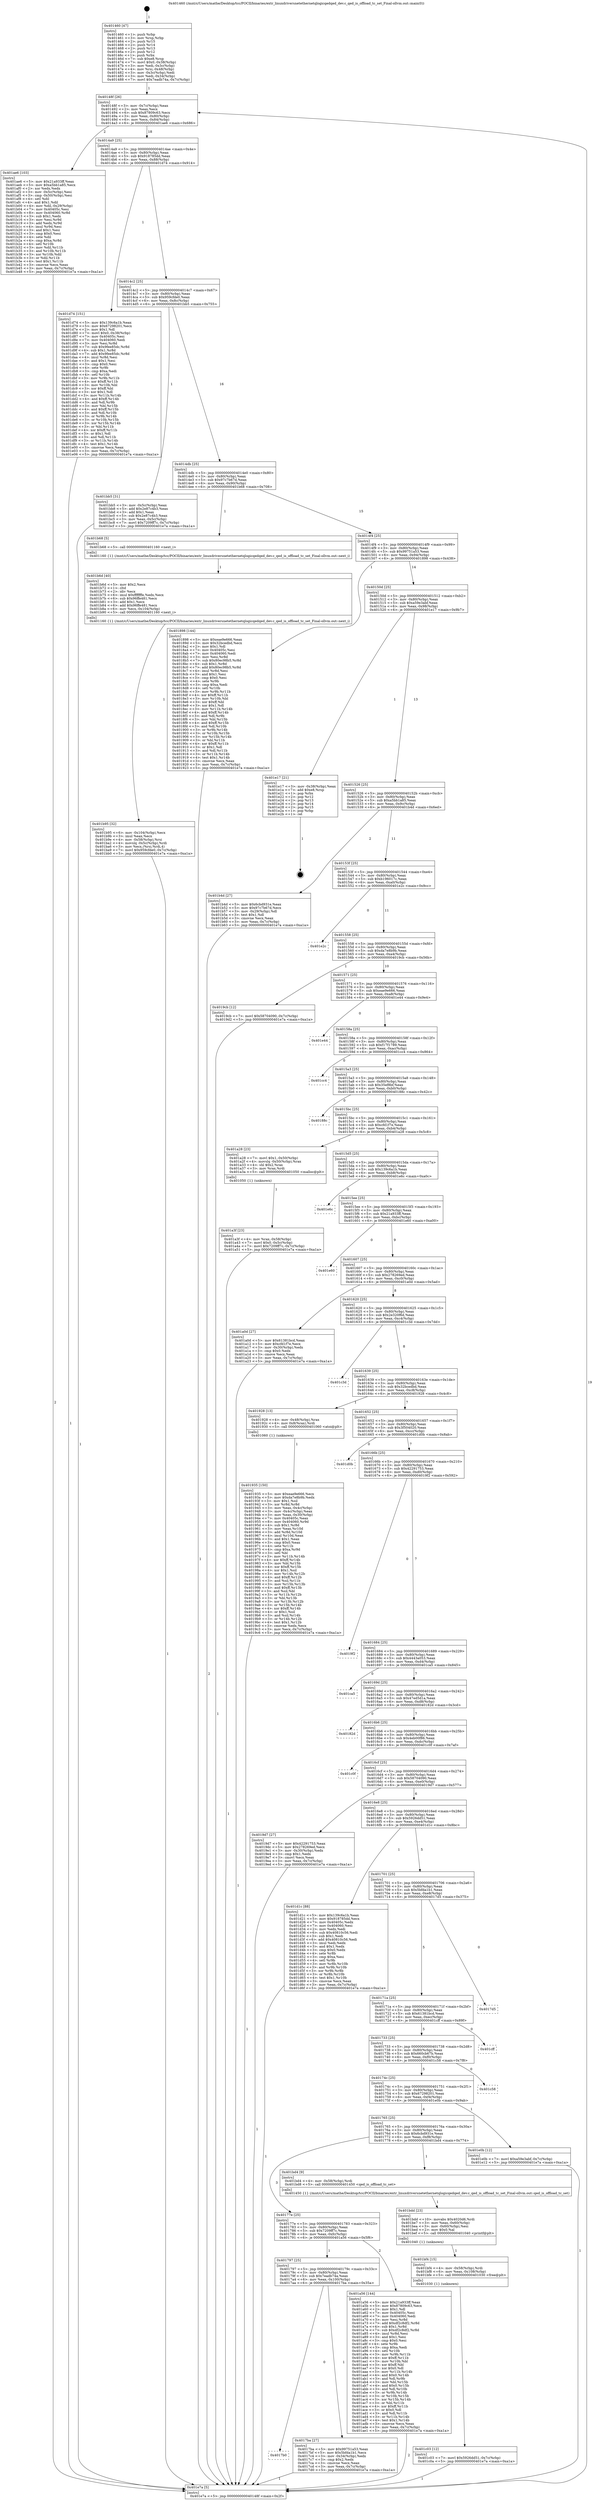 digraph "0x401460" {
  label = "0x401460 (/mnt/c/Users/mathe/Desktop/tcc/POCII/binaries/extr_linuxdriversnetethernetqlogicqedqed_dev.c_qed_is_offload_tc_set_Final-ollvm.out::main(0))"
  labelloc = "t"
  node[shape=record]

  Entry [label="",width=0.3,height=0.3,shape=circle,fillcolor=black,style=filled]
  "0x40148f" [label="{
     0x40148f [26]\l
     | [instrs]\l
     &nbsp;&nbsp;0x40148f \<+3\>: mov -0x7c(%rbp),%eax\l
     &nbsp;&nbsp;0x401492 \<+2\>: mov %eax,%ecx\l
     &nbsp;&nbsp;0x401494 \<+6\>: sub $0x87809c63,%ecx\l
     &nbsp;&nbsp;0x40149a \<+3\>: mov %eax,-0x80(%rbp)\l
     &nbsp;&nbsp;0x40149d \<+6\>: mov %ecx,-0x84(%rbp)\l
     &nbsp;&nbsp;0x4014a3 \<+6\>: je 0000000000401ae6 \<main+0x686\>\l
  }"]
  "0x401ae6" [label="{
     0x401ae6 [103]\l
     | [instrs]\l
     &nbsp;&nbsp;0x401ae6 \<+5\>: mov $0x21a933ff,%eax\l
     &nbsp;&nbsp;0x401aeb \<+5\>: mov $0xa5bb1a85,%ecx\l
     &nbsp;&nbsp;0x401af0 \<+2\>: xor %edx,%edx\l
     &nbsp;&nbsp;0x401af2 \<+3\>: mov -0x5c(%rbp),%esi\l
     &nbsp;&nbsp;0x401af5 \<+3\>: cmp -0x50(%rbp),%esi\l
     &nbsp;&nbsp;0x401af8 \<+4\>: setl %dil\l
     &nbsp;&nbsp;0x401afc \<+4\>: and $0x1,%dil\l
     &nbsp;&nbsp;0x401b00 \<+4\>: mov %dil,-0x29(%rbp)\l
     &nbsp;&nbsp;0x401b04 \<+7\>: mov 0x40405c,%esi\l
     &nbsp;&nbsp;0x401b0b \<+8\>: mov 0x404060,%r8d\l
     &nbsp;&nbsp;0x401b13 \<+3\>: sub $0x1,%edx\l
     &nbsp;&nbsp;0x401b16 \<+3\>: mov %esi,%r9d\l
     &nbsp;&nbsp;0x401b19 \<+3\>: add %edx,%r9d\l
     &nbsp;&nbsp;0x401b1c \<+4\>: imul %r9d,%esi\l
     &nbsp;&nbsp;0x401b20 \<+3\>: and $0x1,%esi\l
     &nbsp;&nbsp;0x401b23 \<+3\>: cmp $0x0,%esi\l
     &nbsp;&nbsp;0x401b26 \<+4\>: sete %dil\l
     &nbsp;&nbsp;0x401b2a \<+4\>: cmp $0xa,%r8d\l
     &nbsp;&nbsp;0x401b2e \<+4\>: setl %r10b\l
     &nbsp;&nbsp;0x401b32 \<+3\>: mov %dil,%r11b\l
     &nbsp;&nbsp;0x401b35 \<+3\>: and %r10b,%r11b\l
     &nbsp;&nbsp;0x401b38 \<+3\>: xor %r10b,%dil\l
     &nbsp;&nbsp;0x401b3b \<+3\>: or %dil,%r11b\l
     &nbsp;&nbsp;0x401b3e \<+4\>: test $0x1,%r11b\l
     &nbsp;&nbsp;0x401b42 \<+3\>: cmovne %ecx,%eax\l
     &nbsp;&nbsp;0x401b45 \<+3\>: mov %eax,-0x7c(%rbp)\l
     &nbsp;&nbsp;0x401b48 \<+5\>: jmp 0000000000401e7a \<main+0xa1a\>\l
  }"]
  "0x4014a9" [label="{
     0x4014a9 [25]\l
     | [instrs]\l
     &nbsp;&nbsp;0x4014a9 \<+5\>: jmp 00000000004014ae \<main+0x4e\>\l
     &nbsp;&nbsp;0x4014ae \<+3\>: mov -0x80(%rbp),%eax\l
     &nbsp;&nbsp;0x4014b1 \<+5\>: sub $0x918785dd,%eax\l
     &nbsp;&nbsp;0x4014b6 \<+6\>: mov %eax,-0x88(%rbp)\l
     &nbsp;&nbsp;0x4014bc \<+6\>: je 0000000000401d74 \<main+0x914\>\l
  }"]
  Exit [label="",width=0.3,height=0.3,shape=circle,fillcolor=black,style=filled,peripheries=2]
  "0x401d74" [label="{
     0x401d74 [151]\l
     | [instrs]\l
     &nbsp;&nbsp;0x401d74 \<+5\>: mov $0x139c6a1b,%eax\l
     &nbsp;&nbsp;0x401d79 \<+5\>: mov $0x67298201,%ecx\l
     &nbsp;&nbsp;0x401d7e \<+2\>: mov $0x1,%dl\l
     &nbsp;&nbsp;0x401d80 \<+7\>: movl $0x0,-0x38(%rbp)\l
     &nbsp;&nbsp;0x401d87 \<+7\>: mov 0x40405c,%esi\l
     &nbsp;&nbsp;0x401d8e \<+7\>: mov 0x404060,%edi\l
     &nbsp;&nbsp;0x401d95 \<+3\>: mov %esi,%r8d\l
     &nbsp;&nbsp;0x401d98 \<+7\>: sub $0x9fee85dc,%r8d\l
     &nbsp;&nbsp;0x401d9f \<+4\>: sub $0x1,%r8d\l
     &nbsp;&nbsp;0x401da3 \<+7\>: add $0x9fee85dc,%r8d\l
     &nbsp;&nbsp;0x401daa \<+4\>: imul %r8d,%esi\l
     &nbsp;&nbsp;0x401dae \<+3\>: and $0x1,%esi\l
     &nbsp;&nbsp;0x401db1 \<+3\>: cmp $0x0,%esi\l
     &nbsp;&nbsp;0x401db4 \<+4\>: sete %r9b\l
     &nbsp;&nbsp;0x401db8 \<+3\>: cmp $0xa,%edi\l
     &nbsp;&nbsp;0x401dbb \<+4\>: setl %r10b\l
     &nbsp;&nbsp;0x401dbf \<+3\>: mov %r9b,%r11b\l
     &nbsp;&nbsp;0x401dc2 \<+4\>: xor $0xff,%r11b\l
     &nbsp;&nbsp;0x401dc6 \<+3\>: mov %r10b,%bl\l
     &nbsp;&nbsp;0x401dc9 \<+3\>: xor $0xff,%bl\l
     &nbsp;&nbsp;0x401dcc \<+3\>: xor $0x1,%dl\l
     &nbsp;&nbsp;0x401dcf \<+3\>: mov %r11b,%r14b\l
     &nbsp;&nbsp;0x401dd2 \<+4\>: and $0xff,%r14b\l
     &nbsp;&nbsp;0x401dd6 \<+3\>: and %dl,%r9b\l
     &nbsp;&nbsp;0x401dd9 \<+3\>: mov %bl,%r15b\l
     &nbsp;&nbsp;0x401ddc \<+4\>: and $0xff,%r15b\l
     &nbsp;&nbsp;0x401de0 \<+3\>: and %dl,%r10b\l
     &nbsp;&nbsp;0x401de3 \<+3\>: or %r9b,%r14b\l
     &nbsp;&nbsp;0x401de6 \<+3\>: or %r10b,%r15b\l
     &nbsp;&nbsp;0x401de9 \<+3\>: xor %r15b,%r14b\l
     &nbsp;&nbsp;0x401dec \<+3\>: or %bl,%r11b\l
     &nbsp;&nbsp;0x401def \<+4\>: xor $0xff,%r11b\l
     &nbsp;&nbsp;0x401df3 \<+3\>: or $0x1,%dl\l
     &nbsp;&nbsp;0x401df6 \<+3\>: and %dl,%r11b\l
     &nbsp;&nbsp;0x401df9 \<+3\>: or %r11b,%r14b\l
     &nbsp;&nbsp;0x401dfc \<+4\>: test $0x1,%r14b\l
     &nbsp;&nbsp;0x401e00 \<+3\>: cmovne %ecx,%eax\l
     &nbsp;&nbsp;0x401e03 \<+3\>: mov %eax,-0x7c(%rbp)\l
     &nbsp;&nbsp;0x401e06 \<+5\>: jmp 0000000000401e7a \<main+0xa1a\>\l
  }"]
  "0x4014c2" [label="{
     0x4014c2 [25]\l
     | [instrs]\l
     &nbsp;&nbsp;0x4014c2 \<+5\>: jmp 00000000004014c7 \<main+0x67\>\l
     &nbsp;&nbsp;0x4014c7 \<+3\>: mov -0x80(%rbp),%eax\l
     &nbsp;&nbsp;0x4014ca \<+5\>: sub $0x959cfde0,%eax\l
     &nbsp;&nbsp;0x4014cf \<+6\>: mov %eax,-0x8c(%rbp)\l
     &nbsp;&nbsp;0x4014d5 \<+6\>: je 0000000000401bb5 \<main+0x755\>\l
  }"]
  "0x401c03" [label="{
     0x401c03 [12]\l
     | [instrs]\l
     &nbsp;&nbsp;0x401c03 \<+7\>: movl $0x5926dd51,-0x7c(%rbp)\l
     &nbsp;&nbsp;0x401c0a \<+5\>: jmp 0000000000401e7a \<main+0xa1a\>\l
  }"]
  "0x401bb5" [label="{
     0x401bb5 [31]\l
     | [instrs]\l
     &nbsp;&nbsp;0x401bb5 \<+3\>: mov -0x5c(%rbp),%eax\l
     &nbsp;&nbsp;0x401bb8 \<+5\>: add $0x2e87c4b3,%eax\l
     &nbsp;&nbsp;0x401bbd \<+3\>: add $0x1,%eax\l
     &nbsp;&nbsp;0x401bc0 \<+5\>: sub $0x2e87c4b3,%eax\l
     &nbsp;&nbsp;0x401bc5 \<+3\>: mov %eax,-0x5c(%rbp)\l
     &nbsp;&nbsp;0x401bc8 \<+7\>: movl $0x7209ff7c,-0x7c(%rbp)\l
     &nbsp;&nbsp;0x401bcf \<+5\>: jmp 0000000000401e7a \<main+0xa1a\>\l
  }"]
  "0x4014db" [label="{
     0x4014db [25]\l
     | [instrs]\l
     &nbsp;&nbsp;0x4014db \<+5\>: jmp 00000000004014e0 \<main+0x80\>\l
     &nbsp;&nbsp;0x4014e0 \<+3\>: mov -0x80(%rbp),%eax\l
     &nbsp;&nbsp;0x4014e3 \<+5\>: sub $0x97c7b67d,%eax\l
     &nbsp;&nbsp;0x4014e8 \<+6\>: mov %eax,-0x90(%rbp)\l
     &nbsp;&nbsp;0x4014ee \<+6\>: je 0000000000401b68 \<main+0x708\>\l
  }"]
  "0x401bf4" [label="{
     0x401bf4 [15]\l
     | [instrs]\l
     &nbsp;&nbsp;0x401bf4 \<+4\>: mov -0x58(%rbp),%rdi\l
     &nbsp;&nbsp;0x401bf8 \<+6\>: mov %eax,-0x108(%rbp)\l
     &nbsp;&nbsp;0x401bfe \<+5\>: call 0000000000401030 \<free@plt\>\l
     | [calls]\l
     &nbsp;&nbsp;0x401030 \{1\} (unknown)\l
  }"]
  "0x401b68" [label="{
     0x401b68 [5]\l
     | [instrs]\l
     &nbsp;&nbsp;0x401b68 \<+5\>: call 0000000000401160 \<next_i\>\l
     | [calls]\l
     &nbsp;&nbsp;0x401160 \{1\} (/mnt/c/Users/mathe/Desktop/tcc/POCII/binaries/extr_linuxdriversnetethernetqlogicqedqed_dev.c_qed_is_offload_tc_set_Final-ollvm.out::next_i)\l
  }"]
  "0x4014f4" [label="{
     0x4014f4 [25]\l
     | [instrs]\l
     &nbsp;&nbsp;0x4014f4 \<+5\>: jmp 00000000004014f9 \<main+0x99\>\l
     &nbsp;&nbsp;0x4014f9 \<+3\>: mov -0x80(%rbp),%eax\l
     &nbsp;&nbsp;0x4014fc \<+5\>: sub $0x99751a53,%eax\l
     &nbsp;&nbsp;0x401501 \<+6\>: mov %eax,-0x94(%rbp)\l
     &nbsp;&nbsp;0x401507 \<+6\>: je 0000000000401898 \<main+0x438\>\l
  }"]
  "0x401bdd" [label="{
     0x401bdd [23]\l
     | [instrs]\l
     &nbsp;&nbsp;0x401bdd \<+10\>: movabs $0x4020d6,%rdi\l
     &nbsp;&nbsp;0x401be7 \<+3\>: mov %eax,-0x60(%rbp)\l
     &nbsp;&nbsp;0x401bea \<+3\>: mov -0x60(%rbp),%esi\l
     &nbsp;&nbsp;0x401bed \<+2\>: mov $0x0,%al\l
     &nbsp;&nbsp;0x401bef \<+5\>: call 0000000000401040 \<printf@plt\>\l
     | [calls]\l
     &nbsp;&nbsp;0x401040 \{1\} (unknown)\l
  }"]
  "0x401898" [label="{
     0x401898 [144]\l
     | [instrs]\l
     &nbsp;&nbsp;0x401898 \<+5\>: mov $0xeae9e666,%eax\l
     &nbsp;&nbsp;0x40189d \<+5\>: mov $0x32bcedbd,%ecx\l
     &nbsp;&nbsp;0x4018a2 \<+2\>: mov $0x1,%dl\l
     &nbsp;&nbsp;0x4018a4 \<+7\>: mov 0x40405c,%esi\l
     &nbsp;&nbsp;0x4018ab \<+7\>: mov 0x404060,%edi\l
     &nbsp;&nbsp;0x4018b2 \<+3\>: mov %esi,%r8d\l
     &nbsp;&nbsp;0x4018b5 \<+7\>: sub $0x80ec98b5,%r8d\l
     &nbsp;&nbsp;0x4018bc \<+4\>: sub $0x1,%r8d\l
     &nbsp;&nbsp;0x4018c0 \<+7\>: add $0x80ec98b5,%r8d\l
     &nbsp;&nbsp;0x4018c7 \<+4\>: imul %r8d,%esi\l
     &nbsp;&nbsp;0x4018cb \<+3\>: and $0x1,%esi\l
     &nbsp;&nbsp;0x4018ce \<+3\>: cmp $0x0,%esi\l
     &nbsp;&nbsp;0x4018d1 \<+4\>: sete %r9b\l
     &nbsp;&nbsp;0x4018d5 \<+3\>: cmp $0xa,%edi\l
     &nbsp;&nbsp;0x4018d8 \<+4\>: setl %r10b\l
     &nbsp;&nbsp;0x4018dc \<+3\>: mov %r9b,%r11b\l
     &nbsp;&nbsp;0x4018df \<+4\>: xor $0xff,%r11b\l
     &nbsp;&nbsp;0x4018e3 \<+3\>: mov %r10b,%bl\l
     &nbsp;&nbsp;0x4018e6 \<+3\>: xor $0xff,%bl\l
     &nbsp;&nbsp;0x4018e9 \<+3\>: xor $0x1,%dl\l
     &nbsp;&nbsp;0x4018ec \<+3\>: mov %r11b,%r14b\l
     &nbsp;&nbsp;0x4018ef \<+4\>: and $0xff,%r14b\l
     &nbsp;&nbsp;0x4018f3 \<+3\>: and %dl,%r9b\l
     &nbsp;&nbsp;0x4018f6 \<+3\>: mov %bl,%r15b\l
     &nbsp;&nbsp;0x4018f9 \<+4\>: and $0xff,%r15b\l
     &nbsp;&nbsp;0x4018fd \<+3\>: and %dl,%r10b\l
     &nbsp;&nbsp;0x401900 \<+3\>: or %r9b,%r14b\l
     &nbsp;&nbsp;0x401903 \<+3\>: or %r10b,%r15b\l
     &nbsp;&nbsp;0x401906 \<+3\>: xor %r15b,%r14b\l
     &nbsp;&nbsp;0x401909 \<+3\>: or %bl,%r11b\l
     &nbsp;&nbsp;0x40190c \<+4\>: xor $0xff,%r11b\l
     &nbsp;&nbsp;0x401910 \<+3\>: or $0x1,%dl\l
     &nbsp;&nbsp;0x401913 \<+3\>: and %dl,%r11b\l
     &nbsp;&nbsp;0x401916 \<+3\>: or %r11b,%r14b\l
     &nbsp;&nbsp;0x401919 \<+4\>: test $0x1,%r14b\l
     &nbsp;&nbsp;0x40191d \<+3\>: cmovne %ecx,%eax\l
     &nbsp;&nbsp;0x401920 \<+3\>: mov %eax,-0x7c(%rbp)\l
     &nbsp;&nbsp;0x401923 \<+5\>: jmp 0000000000401e7a \<main+0xa1a\>\l
  }"]
  "0x40150d" [label="{
     0x40150d [25]\l
     | [instrs]\l
     &nbsp;&nbsp;0x40150d \<+5\>: jmp 0000000000401512 \<main+0xb2\>\l
     &nbsp;&nbsp;0x401512 \<+3\>: mov -0x80(%rbp),%eax\l
     &nbsp;&nbsp;0x401515 \<+5\>: sub $0xa59e3abf,%eax\l
     &nbsp;&nbsp;0x40151a \<+6\>: mov %eax,-0x98(%rbp)\l
     &nbsp;&nbsp;0x401520 \<+6\>: je 0000000000401e17 \<main+0x9b7\>\l
  }"]
  "0x401b95" [label="{
     0x401b95 [32]\l
     | [instrs]\l
     &nbsp;&nbsp;0x401b95 \<+6\>: mov -0x104(%rbp),%ecx\l
     &nbsp;&nbsp;0x401b9b \<+3\>: imul %eax,%ecx\l
     &nbsp;&nbsp;0x401b9e \<+4\>: mov -0x58(%rbp),%rsi\l
     &nbsp;&nbsp;0x401ba2 \<+4\>: movslq -0x5c(%rbp),%rdi\l
     &nbsp;&nbsp;0x401ba6 \<+3\>: mov %ecx,(%rsi,%rdi,4)\l
     &nbsp;&nbsp;0x401ba9 \<+7\>: movl $0x959cfde0,-0x7c(%rbp)\l
     &nbsp;&nbsp;0x401bb0 \<+5\>: jmp 0000000000401e7a \<main+0xa1a\>\l
  }"]
  "0x401e17" [label="{
     0x401e17 [21]\l
     | [instrs]\l
     &nbsp;&nbsp;0x401e17 \<+3\>: mov -0x38(%rbp),%eax\l
     &nbsp;&nbsp;0x401e1a \<+7\>: add $0xe8,%rsp\l
     &nbsp;&nbsp;0x401e21 \<+1\>: pop %rbx\l
     &nbsp;&nbsp;0x401e22 \<+2\>: pop %r12\l
     &nbsp;&nbsp;0x401e24 \<+2\>: pop %r13\l
     &nbsp;&nbsp;0x401e26 \<+2\>: pop %r14\l
     &nbsp;&nbsp;0x401e28 \<+2\>: pop %r15\l
     &nbsp;&nbsp;0x401e2a \<+1\>: pop %rbp\l
     &nbsp;&nbsp;0x401e2b \<+1\>: ret\l
  }"]
  "0x401526" [label="{
     0x401526 [25]\l
     | [instrs]\l
     &nbsp;&nbsp;0x401526 \<+5\>: jmp 000000000040152b \<main+0xcb\>\l
     &nbsp;&nbsp;0x40152b \<+3\>: mov -0x80(%rbp),%eax\l
     &nbsp;&nbsp;0x40152e \<+5\>: sub $0xa5bb1a85,%eax\l
     &nbsp;&nbsp;0x401533 \<+6\>: mov %eax,-0x9c(%rbp)\l
     &nbsp;&nbsp;0x401539 \<+6\>: je 0000000000401b4d \<main+0x6ed\>\l
  }"]
  "0x401b6d" [label="{
     0x401b6d [40]\l
     | [instrs]\l
     &nbsp;&nbsp;0x401b6d \<+5\>: mov $0x2,%ecx\l
     &nbsp;&nbsp;0x401b72 \<+1\>: cltd\l
     &nbsp;&nbsp;0x401b73 \<+2\>: idiv %ecx\l
     &nbsp;&nbsp;0x401b75 \<+6\>: imul $0xfffffffe,%edx,%ecx\l
     &nbsp;&nbsp;0x401b7b \<+6\>: sub $0x96ffe481,%ecx\l
     &nbsp;&nbsp;0x401b81 \<+3\>: add $0x1,%ecx\l
     &nbsp;&nbsp;0x401b84 \<+6\>: add $0x96ffe481,%ecx\l
     &nbsp;&nbsp;0x401b8a \<+6\>: mov %ecx,-0x104(%rbp)\l
     &nbsp;&nbsp;0x401b90 \<+5\>: call 0000000000401160 \<next_i\>\l
     | [calls]\l
     &nbsp;&nbsp;0x401160 \{1\} (/mnt/c/Users/mathe/Desktop/tcc/POCII/binaries/extr_linuxdriversnetethernetqlogicqedqed_dev.c_qed_is_offload_tc_set_Final-ollvm.out::next_i)\l
  }"]
  "0x401b4d" [label="{
     0x401b4d [27]\l
     | [instrs]\l
     &nbsp;&nbsp;0x401b4d \<+5\>: mov $0x6cbd931e,%eax\l
     &nbsp;&nbsp;0x401b52 \<+5\>: mov $0x97c7b67d,%ecx\l
     &nbsp;&nbsp;0x401b57 \<+3\>: mov -0x29(%rbp),%dl\l
     &nbsp;&nbsp;0x401b5a \<+3\>: test $0x1,%dl\l
     &nbsp;&nbsp;0x401b5d \<+3\>: cmovne %ecx,%eax\l
     &nbsp;&nbsp;0x401b60 \<+3\>: mov %eax,-0x7c(%rbp)\l
     &nbsp;&nbsp;0x401b63 \<+5\>: jmp 0000000000401e7a \<main+0xa1a\>\l
  }"]
  "0x40153f" [label="{
     0x40153f [25]\l
     | [instrs]\l
     &nbsp;&nbsp;0x40153f \<+5\>: jmp 0000000000401544 \<main+0xe4\>\l
     &nbsp;&nbsp;0x401544 \<+3\>: mov -0x80(%rbp),%eax\l
     &nbsp;&nbsp;0x401547 \<+5\>: sub $0xb196017c,%eax\l
     &nbsp;&nbsp;0x40154c \<+6\>: mov %eax,-0xa0(%rbp)\l
     &nbsp;&nbsp;0x401552 \<+6\>: je 0000000000401e2c \<main+0x9cc\>\l
  }"]
  "0x401a3f" [label="{
     0x401a3f [23]\l
     | [instrs]\l
     &nbsp;&nbsp;0x401a3f \<+4\>: mov %rax,-0x58(%rbp)\l
     &nbsp;&nbsp;0x401a43 \<+7\>: movl $0x0,-0x5c(%rbp)\l
     &nbsp;&nbsp;0x401a4a \<+7\>: movl $0x7209ff7c,-0x7c(%rbp)\l
     &nbsp;&nbsp;0x401a51 \<+5\>: jmp 0000000000401e7a \<main+0xa1a\>\l
  }"]
  "0x401e2c" [label="{
     0x401e2c\l
  }", style=dashed]
  "0x401558" [label="{
     0x401558 [25]\l
     | [instrs]\l
     &nbsp;&nbsp;0x401558 \<+5\>: jmp 000000000040155d \<main+0xfd\>\l
     &nbsp;&nbsp;0x40155d \<+3\>: mov -0x80(%rbp),%eax\l
     &nbsp;&nbsp;0x401560 \<+5\>: sub $0xda7e8b9b,%eax\l
     &nbsp;&nbsp;0x401565 \<+6\>: mov %eax,-0xa4(%rbp)\l
     &nbsp;&nbsp;0x40156b \<+6\>: je 00000000004019cb \<main+0x56b\>\l
  }"]
  "0x401935" [label="{
     0x401935 [150]\l
     | [instrs]\l
     &nbsp;&nbsp;0x401935 \<+5\>: mov $0xeae9e666,%ecx\l
     &nbsp;&nbsp;0x40193a \<+5\>: mov $0xda7e8b9b,%edx\l
     &nbsp;&nbsp;0x40193f \<+3\>: mov $0x1,%sil\l
     &nbsp;&nbsp;0x401942 \<+3\>: xor %r8d,%r8d\l
     &nbsp;&nbsp;0x401945 \<+3\>: mov %eax,-0x4c(%rbp)\l
     &nbsp;&nbsp;0x401948 \<+3\>: mov -0x4c(%rbp),%eax\l
     &nbsp;&nbsp;0x40194b \<+3\>: mov %eax,-0x30(%rbp)\l
     &nbsp;&nbsp;0x40194e \<+7\>: mov 0x40405c,%eax\l
     &nbsp;&nbsp;0x401955 \<+8\>: mov 0x404060,%r9d\l
     &nbsp;&nbsp;0x40195d \<+4\>: sub $0x1,%r8d\l
     &nbsp;&nbsp;0x401961 \<+3\>: mov %eax,%r10d\l
     &nbsp;&nbsp;0x401964 \<+3\>: add %r8d,%r10d\l
     &nbsp;&nbsp;0x401967 \<+4\>: imul %r10d,%eax\l
     &nbsp;&nbsp;0x40196b \<+3\>: and $0x1,%eax\l
     &nbsp;&nbsp;0x40196e \<+3\>: cmp $0x0,%eax\l
     &nbsp;&nbsp;0x401971 \<+4\>: sete %r11b\l
     &nbsp;&nbsp;0x401975 \<+4\>: cmp $0xa,%r9d\l
     &nbsp;&nbsp;0x401979 \<+3\>: setl %bl\l
     &nbsp;&nbsp;0x40197c \<+3\>: mov %r11b,%r14b\l
     &nbsp;&nbsp;0x40197f \<+4\>: xor $0xff,%r14b\l
     &nbsp;&nbsp;0x401983 \<+3\>: mov %bl,%r15b\l
     &nbsp;&nbsp;0x401986 \<+4\>: xor $0xff,%r15b\l
     &nbsp;&nbsp;0x40198a \<+4\>: xor $0x1,%sil\l
     &nbsp;&nbsp;0x40198e \<+3\>: mov %r14b,%r12b\l
     &nbsp;&nbsp;0x401991 \<+4\>: and $0xff,%r12b\l
     &nbsp;&nbsp;0x401995 \<+3\>: and %sil,%r11b\l
     &nbsp;&nbsp;0x401998 \<+3\>: mov %r15b,%r13b\l
     &nbsp;&nbsp;0x40199b \<+4\>: and $0xff,%r13b\l
     &nbsp;&nbsp;0x40199f \<+3\>: and %sil,%bl\l
     &nbsp;&nbsp;0x4019a2 \<+3\>: or %r11b,%r12b\l
     &nbsp;&nbsp;0x4019a5 \<+3\>: or %bl,%r13b\l
     &nbsp;&nbsp;0x4019a8 \<+3\>: xor %r13b,%r12b\l
     &nbsp;&nbsp;0x4019ab \<+3\>: or %r15b,%r14b\l
     &nbsp;&nbsp;0x4019ae \<+4\>: xor $0xff,%r14b\l
     &nbsp;&nbsp;0x4019b2 \<+4\>: or $0x1,%sil\l
     &nbsp;&nbsp;0x4019b6 \<+3\>: and %sil,%r14b\l
     &nbsp;&nbsp;0x4019b9 \<+3\>: or %r14b,%r12b\l
     &nbsp;&nbsp;0x4019bc \<+4\>: test $0x1,%r12b\l
     &nbsp;&nbsp;0x4019c0 \<+3\>: cmovne %edx,%ecx\l
     &nbsp;&nbsp;0x4019c3 \<+3\>: mov %ecx,-0x7c(%rbp)\l
     &nbsp;&nbsp;0x4019c6 \<+5\>: jmp 0000000000401e7a \<main+0xa1a\>\l
  }"]
  "0x4019cb" [label="{
     0x4019cb [12]\l
     | [instrs]\l
     &nbsp;&nbsp;0x4019cb \<+7\>: movl $0x58704090,-0x7c(%rbp)\l
     &nbsp;&nbsp;0x4019d2 \<+5\>: jmp 0000000000401e7a \<main+0xa1a\>\l
  }"]
  "0x401571" [label="{
     0x401571 [25]\l
     | [instrs]\l
     &nbsp;&nbsp;0x401571 \<+5\>: jmp 0000000000401576 \<main+0x116\>\l
     &nbsp;&nbsp;0x401576 \<+3\>: mov -0x80(%rbp),%eax\l
     &nbsp;&nbsp;0x401579 \<+5\>: sub $0xeae9e666,%eax\l
     &nbsp;&nbsp;0x40157e \<+6\>: mov %eax,-0xa8(%rbp)\l
     &nbsp;&nbsp;0x401584 \<+6\>: je 0000000000401e44 \<main+0x9e4\>\l
  }"]
  "0x401460" [label="{
     0x401460 [47]\l
     | [instrs]\l
     &nbsp;&nbsp;0x401460 \<+1\>: push %rbp\l
     &nbsp;&nbsp;0x401461 \<+3\>: mov %rsp,%rbp\l
     &nbsp;&nbsp;0x401464 \<+2\>: push %r15\l
     &nbsp;&nbsp;0x401466 \<+2\>: push %r14\l
     &nbsp;&nbsp;0x401468 \<+2\>: push %r13\l
     &nbsp;&nbsp;0x40146a \<+2\>: push %r12\l
     &nbsp;&nbsp;0x40146c \<+1\>: push %rbx\l
     &nbsp;&nbsp;0x40146d \<+7\>: sub $0xe8,%rsp\l
     &nbsp;&nbsp;0x401474 \<+7\>: movl $0x0,-0x38(%rbp)\l
     &nbsp;&nbsp;0x40147b \<+3\>: mov %edi,-0x3c(%rbp)\l
     &nbsp;&nbsp;0x40147e \<+4\>: mov %rsi,-0x48(%rbp)\l
     &nbsp;&nbsp;0x401482 \<+3\>: mov -0x3c(%rbp),%edi\l
     &nbsp;&nbsp;0x401485 \<+3\>: mov %edi,-0x34(%rbp)\l
     &nbsp;&nbsp;0x401488 \<+7\>: movl $0x7eadb74a,-0x7c(%rbp)\l
  }"]
  "0x401e44" [label="{
     0x401e44\l
  }", style=dashed]
  "0x40158a" [label="{
     0x40158a [25]\l
     | [instrs]\l
     &nbsp;&nbsp;0x40158a \<+5\>: jmp 000000000040158f \<main+0x12f\>\l
     &nbsp;&nbsp;0x40158f \<+3\>: mov -0x80(%rbp),%eax\l
     &nbsp;&nbsp;0x401592 \<+5\>: sub $0xf17f1789,%eax\l
     &nbsp;&nbsp;0x401597 \<+6\>: mov %eax,-0xac(%rbp)\l
     &nbsp;&nbsp;0x40159d \<+6\>: je 0000000000401cc4 \<main+0x864\>\l
  }"]
  "0x401e7a" [label="{
     0x401e7a [5]\l
     | [instrs]\l
     &nbsp;&nbsp;0x401e7a \<+5\>: jmp 000000000040148f \<main+0x2f\>\l
  }"]
  "0x401cc4" [label="{
     0x401cc4\l
  }", style=dashed]
  "0x4015a3" [label="{
     0x4015a3 [25]\l
     | [instrs]\l
     &nbsp;&nbsp;0x4015a3 \<+5\>: jmp 00000000004015a8 \<main+0x148\>\l
     &nbsp;&nbsp;0x4015a8 \<+3\>: mov -0x80(%rbp),%eax\l
     &nbsp;&nbsp;0x4015ab \<+5\>: sub $0x35ef8bf,%eax\l
     &nbsp;&nbsp;0x4015b0 \<+6\>: mov %eax,-0xb0(%rbp)\l
     &nbsp;&nbsp;0x4015b6 \<+6\>: je 000000000040188c \<main+0x42c\>\l
  }"]
  "0x4017b0" [label="{
     0x4017b0\l
  }", style=dashed]
  "0x40188c" [label="{
     0x40188c\l
  }", style=dashed]
  "0x4015bc" [label="{
     0x4015bc [25]\l
     | [instrs]\l
     &nbsp;&nbsp;0x4015bc \<+5\>: jmp 00000000004015c1 \<main+0x161\>\l
     &nbsp;&nbsp;0x4015c1 \<+3\>: mov -0x80(%rbp),%eax\l
     &nbsp;&nbsp;0x4015c4 \<+5\>: sub $0xcfd1f7e,%eax\l
     &nbsp;&nbsp;0x4015c9 \<+6\>: mov %eax,-0xb4(%rbp)\l
     &nbsp;&nbsp;0x4015cf \<+6\>: je 0000000000401a28 \<main+0x5c8\>\l
  }"]
  "0x4017ba" [label="{
     0x4017ba [27]\l
     | [instrs]\l
     &nbsp;&nbsp;0x4017ba \<+5\>: mov $0x99751a53,%eax\l
     &nbsp;&nbsp;0x4017bf \<+5\>: mov $0x5bfda1b1,%ecx\l
     &nbsp;&nbsp;0x4017c4 \<+3\>: mov -0x34(%rbp),%edx\l
     &nbsp;&nbsp;0x4017c7 \<+3\>: cmp $0x2,%edx\l
     &nbsp;&nbsp;0x4017ca \<+3\>: cmovne %ecx,%eax\l
     &nbsp;&nbsp;0x4017cd \<+3\>: mov %eax,-0x7c(%rbp)\l
     &nbsp;&nbsp;0x4017d0 \<+5\>: jmp 0000000000401e7a \<main+0xa1a\>\l
  }"]
  "0x401a28" [label="{
     0x401a28 [23]\l
     | [instrs]\l
     &nbsp;&nbsp;0x401a28 \<+7\>: movl $0x1,-0x50(%rbp)\l
     &nbsp;&nbsp;0x401a2f \<+4\>: movslq -0x50(%rbp),%rax\l
     &nbsp;&nbsp;0x401a33 \<+4\>: shl $0x2,%rax\l
     &nbsp;&nbsp;0x401a37 \<+3\>: mov %rax,%rdi\l
     &nbsp;&nbsp;0x401a3a \<+5\>: call 0000000000401050 \<malloc@plt\>\l
     | [calls]\l
     &nbsp;&nbsp;0x401050 \{1\} (unknown)\l
  }"]
  "0x4015d5" [label="{
     0x4015d5 [25]\l
     | [instrs]\l
     &nbsp;&nbsp;0x4015d5 \<+5\>: jmp 00000000004015da \<main+0x17a\>\l
     &nbsp;&nbsp;0x4015da \<+3\>: mov -0x80(%rbp),%eax\l
     &nbsp;&nbsp;0x4015dd \<+5\>: sub $0x139c6a1b,%eax\l
     &nbsp;&nbsp;0x4015e2 \<+6\>: mov %eax,-0xb8(%rbp)\l
     &nbsp;&nbsp;0x4015e8 \<+6\>: je 0000000000401e6c \<main+0xa0c\>\l
  }"]
  "0x401797" [label="{
     0x401797 [25]\l
     | [instrs]\l
     &nbsp;&nbsp;0x401797 \<+5\>: jmp 000000000040179c \<main+0x33c\>\l
     &nbsp;&nbsp;0x40179c \<+3\>: mov -0x80(%rbp),%eax\l
     &nbsp;&nbsp;0x40179f \<+5\>: sub $0x7eadb74a,%eax\l
     &nbsp;&nbsp;0x4017a4 \<+6\>: mov %eax,-0x100(%rbp)\l
     &nbsp;&nbsp;0x4017aa \<+6\>: je 00000000004017ba \<main+0x35a\>\l
  }"]
  "0x401e6c" [label="{
     0x401e6c\l
  }", style=dashed]
  "0x4015ee" [label="{
     0x4015ee [25]\l
     | [instrs]\l
     &nbsp;&nbsp;0x4015ee \<+5\>: jmp 00000000004015f3 \<main+0x193\>\l
     &nbsp;&nbsp;0x4015f3 \<+3\>: mov -0x80(%rbp),%eax\l
     &nbsp;&nbsp;0x4015f6 \<+5\>: sub $0x21a933ff,%eax\l
     &nbsp;&nbsp;0x4015fb \<+6\>: mov %eax,-0xbc(%rbp)\l
     &nbsp;&nbsp;0x401601 \<+6\>: je 0000000000401e60 \<main+0xa00\>\l
  }"]
  "0x401a56" [label="{
     0x401a56 [144]\l
     | [instrs]\l
     &nbsp;&nbsp;0x401a56 \<+5\>: mov $0x21a933ff,%eax\l
     &nbsp;&nbsp;0x401a5b \<+5\>: mov $0x87809c63,%ecx\l
     &nbsp;&nbsp;0x401a60 \<+2\>: mov $0x1,%dl\l
     &nbsp;&nbsp;0x401a62 \<+7\>: mov 0x40405c,%esi\l
     &nbsp;&nbsp;0x401a69 \<+7\>: mov 0x404060,%edi\l
     &nbsp;&nbsp;0x401a70 \<+3\>: mov %esi,%r8d\l
     &nbsp;&nbsp;0x401a73 \<+7\>: add $0xdf2c8df2,%r8d\l
     &nbsp;&nbsp;0x401a7a \<+4\>: sub $0x1,%r8d\l
     &nbsp;&nbsp;0x401a7e \<+7\>: sub $0xdf2c8df2,%r8d\l
     &nbsp;&nbsp;0x401a85 \<+4\>: imul %r8d,%esi\l
     &nbsp;&nbsp;0x401a89 \<+3\>: and $0x1,%esi\l
     &nbsp;&nbsp;0x401a8c \<+3\>: cmp $0x0,%esi\l
     &nbsp;&nbsp;0x401a8f \<+4\>: sete %r9b\l
     &nbsp;&nbsp;0x401a93 \<+3\>: cmp $0xa,%edi\l
     &nbsp;&nbsp;0x401a96 \<+4\>: setl %r10b\l
     &nbsp;&nbsp;0x401a9a \<+3\>: mov %r9b,%r11b\l
     &nbsp;&nbsp;0x401a9d \<+4\>: xor $0xff,%r11b\l
     &nbsp;&nbsp;0x401aa1 \<+3\>: mov %r10b,%bl\l
     &nbsp;&nbsp;0x401aa4 \<+3\>: xor $0xff,%bl\l
     &nbsp;&nbsp;0x401aa7 \<+3\>: xor $0x0,%dl\l
     &nbsp;&nbsp;0x401aaa \<+3\>: mov %r11b,%r14b\l
     &nbsp;&nbsp;0x401aad \<+4\>: and $0x0,%r14b\l
     &nbsp;&nbsp;0x401ab1 \<+3\>: and %dl,%r9b\l
     &nbsp;&nbsp;0x401ab4 \<+3\>: mov %bl,%r15b\l
     &nbsp;&nbsp;0x401ab7 \<+4\>: and $0x0,%r15b\l
     &nbsp;&nbsp;0x401abb \<+3\>: and %dl,%r10b\l
     &nbsp;&nbsp;0x401abe \<+3\>: or %r9b,%r14b\l
     &nbsp;&nbsp;0x401ac1 \<+3\>: or %r10b,%r15b\l
     &nbsp;&nbsp;0x401ac4 \<+3\>: xor %r15b,%r14b\l
     &nbsp;&nbsp;0x401ac7 \<+3\>: or %bl,%r11b\l
     &nbsp;&nbsp;0x401aca \<+4\>: xor $0xff,%r11b\l
     &nbsp;&nbsp;0x401ace \<+3\>: or $0x0,%dl\l
     &nbsp;&nbsp;0x401ad1 \<+3\>: and %dl,%r11b\l
     &nbsp;&nbsp;0x401ad4 \<+3\>: or %r11b,%r14b\l
     &nbsp;&nbsp;0x401ad7 \<+4\>: test $0x1,%r14b\l
     &nbsp;&nbsp;0x401adb \<+3\>: cmovne %ecx,%eax\l
     &nbsp;&nbsp;0x401ade \<+3\>: mov %eax,-0x7c(%rbp)\l
     &nbsp;&nbsp;0x401ae1 \<+5\>: jmp 0000000000401e7a \<main+0xa1a\>\l
  }"]
  "0x401e60" [label="{
     0x401e60\l
  }", style=dashed]
  "0x401607" [label="{
     0x401607 [25]\l
     | [instrs]\l
     &nbsp;&nbsp;0x401607 \<+5\>: jmp 000000000040160c \<main+0x1ac\>\l
     &nbsp;&nbsp;0x40160c \<+3\>: mov -0x80(%rbp),%eax\l
     &nbsp;&nbsp;0x40160f \<+5\>: sub $0x278269ed,%eax\l
     &nbsp;&nbsp;0x401614 \<+6\>: mov %eax,-0xc0(%rbp)\l
     &nbsp;&nbsp;0x40161a \<+6\>: je 0000000000401a0d \<main+0x5ad\>\l
  }"]
  "0x40177e" [label="{
     0x40177e [25]\l
     | [instrs]\l
     &nbsp;&nbsp;0x40177e \<+5\>: jmp 0000000000401783 \<main+0x323\>\l
     &nbsp;&nbsp;0x401783 \<+3\>: mov -0x80(%rbp),%eax\l
     &nbsp;&nbsp;0x401786 \<+5\>: sub $0x7209ff7c,%eax\l
     &nbsp;&nbsp;0x40178b \<+6\>: mov %eax,-0xfc(%rbp)\l
     &nbsp;&nbsp;0x401791 \<+6\>: je 0000000000401a56 \<main+0x5f6\>\l
  }"]
  "0x401a0d" [label="{
     0x401a0d [27]\l
     | [instrs]\l
     &nbsp;&nbsp;0x401a0d \<+5\>: mov $0x61381bcd,%eax\l
     &nbsp;&nbsp;0x401a12 \<+5\>: mov $0xcfd1f7e,%ecx\l
     &nbsp;&nbsp;0x401a17 \<+3\>: mov -0x30(%rbp),%edx\l
     &nbsp;&nbsp;0x401a1a \<+3\>: cmp $0x0,%edx\l
     &nbsp;&nbsp;0x401a1d \<+3\>: cmove %ecx,%eax\l
     &nbsp;&nbsp;0x401a20 \<+3\>: mov %eax,-0x7c(%rbp)\l
     &nbsp;&nbsp;0x401a23 \<+5\>: jmp 0000000000401e7a \<main+0xa1a\>\l
  }"]
  "0x401620" [label="{
     0x401620 [25]\l
     | [instrs]\l
     &nbsp;&nbsp;0x401620 \<+5\>: jmp 0000000000401625 \<main+0x1c5\>\l
     &nbsp;&nbsp;0x401625 \<+3\>: mov -0x80(%rbp),%eax\l
     &nbsp;&nbsp;0x401628 \<+5\>: sub $0x2e320f6d,%eax\l
     &nbsp;&nbsp;0x40162d \<+6\>: mov %eax,-0xc4(%rbp)\l
     &nbsp;&nbsp;0x401633 \<+6\>: je 0000000000401c3d \<main+0x7dd\>\l
  }"]
  "0x401bd4" [label="{
     0x401bd4 [9]\l
     | [instrs]\l
     &nbsp;&nbsp;0x401bd4 \<+4\>: mov -0x58(%rbp),%rdi\l
     &nbsp;&nbsp;0x401bd8 \<+5\>: call 0000000000401450 \<qed_is_offload_tc_set\>\l
     | [calls]\l
     &nbsp;&nbsp;0x401450 \{1\} (/mnt/c/Users/mathe/Desktop/tcc/POCII/binaries/extr_linuxdriversnetethernetqlogicqedqed_dev.c_qed_is_offload_tc_set_Final-ollvm.out::qed_is_offload_tc_set)\l
  }"]
  "0x401c3d" [label="{
     0x401c3d\l
  }", style=dashed]
  "0x401639" [label="{
     0x401639 [25]\l
     | [instrs]\l
     &nbsp;&nbsp;0x401639 \<+5\>: jmp 000000000040163e \<main+0x1de\>\l
     &nbsp;&nbsp;0x40163e \<+3\>: mov -0x80(%rbp),%eax\l
     &nbsp;&nbsp;0x401641 \<+5\>: sub $0x32bcedbd,%eax\l
     &nbsp;&nbsp;0x401646 \<+6\>: mov %eax,-0xc8(%rbp)\l
     &nbsp;&nbsp;0x40164c \<+6\>: je 0000000000401928 \<main+0x4c8\>\l
  }"]
  "0x401765" [label="{
     0x401765 [25]\l
     | [instrs]\l
     &nbsp;&nbsp;0x401765 \<+5\>: jmp 000000000040176a \<main+0x30a\>\l
     &nbsp;&nbsp;0x40176a \<+3\>: mov -0x80(%rbp),%eax\l
     &nbsp;&nbsp;0x40176d \<+5\>: sub $0x6cbd931e,%eax\l
     &nbsp;&nbsp;0x401772 \<+6\>: mov %eax,-0xf8(%rbp)\l
     &nbsp;&nbsp;0x401778 \<+6\>: je 0000000000401bd4 \<main+0x774\>\l
  }"]
  "0x401928" [label="{
     0x401928 [13]\l
     | [instrs]\l
     &nbsp;&nbsp;0x401928 \<+4\>: mov -0x48(%rbp),%rax\l
     &nbsp;&nbsp;0x40192c \<+4\>: mov 0x8(%rax),%rdi\l
     &nbsp;&nbsp;0x401930 \<+5\>: call 0000000000401060 \<atoi@plt\>\l
     | [calls]\l
     &nbsp;&nbsp;0x401060 \{1\} (unknown)\l
  }"]
  "0x401652" [label="{
     0x401652 [25]\l
     | [instrs]\l
     &nbsp;&nbsp;0x401652 \<+5\>: jmp 0000000000401657 \<main+0x1f7\>\l
     &nbsp;&nbsp;0x401657 \<+3\>: mov -0x80(%rbp),%eax\l
     &nbsp;&nbsp;0x40165a \<+5\>: sub $0x3f504020,%eax\l
     &nbsp;&nbsp;0x40165f \<+6\>: mov %eax,-0xcc(%rbp)\l
     &nbsp;&nbsp;0x401665 \<+6\>: je 0000000000401d0b \<main+0x8ab\>\l
  }"]
  "0x401e0b" [label="{
     0x401e0b [12]\l
     | [instrs]\l
     &nbsp;&nbsp;0x401e0b \<+7\>: movl $0xa59e3abf,-0x7c(%rbp)\l
     &nbsp;&nbsp;0x401e12 \<+5\>: jmp 0000000000401e7a \<main+0xa1a\>\l
  }"]
  "0x401d0b" [label="{
     0x401d0b\l
  }", style=dashed]
  "0x40166b" [label="{
     0x40166b [25]\l
     | [instrs]\l
     &nbsp;&nbsp;0x40166b \<+5\>: jmp 0000000000401670 \<main+0x210\>\l
     &nbsp;&nbsp;0x401670 \<+3\>: mov -0x80(%rbp),%eax\l
     &nbsp;&nbsp;0x401673 \<+5\>: sub $0x42291753,%eax\l
     &nbsp;&nbsp;0x401678 \<+6\>: mov %eax,-0xd0(%rbp)\l
     &nbsp;&nbsp;0x40167e \<+6\>: je 00000000004019f2 \<main+0x592\>\l
  }"]
  "0x40174c" [label="{
     0x40174c [25]\l
     | [instrs]\l
     &nbsp;&nbsp;0x40174c \<+5\>: jmp 0000000000401751 \<main+0x2f1\>\l
     &nbsp;&nbsp;0x401751 \<+3\>: mov -0x80(%rbp),%eax\l
     &nbsp;&nbsp;0x401754 \<+5\>: sub $0x67298201,%eax\l
     &nbsp;&nbsp;0x401759 \<+6\>: mov %eax,-0xf4(%rbp)\l
     &nbsp;&nbsp;0x40175f \<+6\>: je 0000000000401e0b \<main+0x9ab\>\l
  }"]
  "0x4019f2" [label="{
     0x4019f2\l
  }", style=dashed]
  "0x401684" [label="{
     0x401684 [25]\l
     | [instrs]\l
     &nbsp;&nbsp;0x401684 \<+5\>: jmp 0000000000401689 \<main+0x229\>\l
     &nbsp;&nbsp;0x401689 \<+3\>: mov -0x80(%rbp),%eax\l
     &nbsp;&nbsp;0x40168c \<+5\>: sub $0x4443a053,%eax\l
     &nbsp;&nbsp;0x401691 \<+6\>: mov %eax,-0xd4(%rbp)\l
     &nbsp;&nbsp;0x401697 \<+6\>: je 0000000000401ca5 \<main+0x845\>\l
  }"]
  "0x401c58" [label="{
     0x401c58\l
  }", style=dashed]
  "0x401ca5" [label="{
     0x401ca5\l
  }", style=dashed]
  "0x40169d" [label="{
     0x40169d [25]\l
     | [instrs]\l
     &nbsp;&nbsp;0x40169d \<+5\>: jmp 00000000004016a2 \<main+0x242\>\l
     &nbsp;&nbsp;0x4016a2 \<+3\>: mov -0x80(%rbp),%eax\l
     &nbsp;&nbsp;0x4016a5 \<+5\>: sub $0x47ed5d1a,%eax\l
     &nbsp;&nbsp;0x4016aa \<+6\>: mov %eax,-0xd8(%rbp)\l
     &nbsp;&nbsp;0x4016b0 \<+6\>: je 000000000040182d \<main+0x3cd\>\l
  }"]
  "0x401733" [label="{
     0x401733 [25]\l
     | [instrs]\l
     &nbsp;&nbsp;0x401733 \<+5\>: jmp 0000000000401738 \<main+0x2d8\>\l
     &nbsp;&nbsp;0x401738 \<+3\>: mov -0x80(%rbp),%eax\l
     &nbsp;&nbsp;0x40173b \<+5\>: sub $0x660cb67b,%eax\l
     &nbsp;&nbsp;0x401740 \<+6\>: mov %eax,-0xf0(%rbp)\l
     &nbsp;&nbsp;0x401746 \<+6\>: je 0000000000401c58 \<main+0x7f8\>\l
  }"]
  "0x40182d" [label="{
     0x40182d\l
  }", style=dashed]
  "0x4016b6" [label="{
     0x4016b6 [25]\l
     | [instrs]\l
     &nbsp;&nbsp;0x4016b6 \<+5\>: jmp 00000000004016bb \<main+0x25b\>\l
     &nbsp;&nbsp;0x4016bb \<+3\>: mov -0x80(%rbp),%eax\l
     &nbsp;&nbsp;0x4016be \<+5\>: sub $0x4eb00f86,%eax\l
     &nbsp;&nbsp;0x4016c3 \<+6\>: mov %eax,-0xdc(%rbp)\l
     &nbsp;&nbsp;0x4016c9 \<+6\>: je 0000000000401c0f \<main+0x7af\>\l
  }"]
  "0x401cff" [label="{
     0x401cff\l
  }", style=dashed]
  "0x401c0f" [label="{
     0x401c0f\l
  }", style=dashed]
  "0x4016cf" [label="{
     0x4016cf [25]\l
     | [instrs]\l
     &nbsp;&nbsp;0x4016cf \<+5\>: jmp 00000000004016d4 \<main+0x274\>\l
     &nbsp;&nbsp;0x4016d4 \<+3\>: mov -0x80(%rbp),%eax\l
     &nbsp;&nbsp;0x4016d7 \<+5\>: sub $0x58704090,%eax\l
     &nbsp;&nbsp;0x4016dc \<+6\>: mov %eax,-0xe0(%rbp)\l
     &nbsp;&nbsp;0x4016e2 \<+6\>: je 00000000004019d7 \<main+0x577\>\l
  }"]
  "0x40171a" [label="{
     0x40171a [25]\l
     | [instrs]\l
     &nbsp;&nbsp;0x40171a \<+5\>: jmp 000000000040171f \<main+0x2bf\>\l
     &nbsp;&nbsp;0x40171f \<+3\>: mov -0x80(%rbp),%eax\l
     &nbsp;&nbsp;0x401722 \<+5\>: sub $0x61381bcd,%eax\l
     &nbsp;&nbsp;0x401727 \<+6\>: mov %eax,-0xec(%rbp)\l
     &nbsp;&nbsp;0x40172d \<+6\>: je 0000000000401cff \<main+0x89f\>\l
  }"]
  "0x4019d7" [label="{
     0x4019d7 [27]\l
     | [instrs]\l
     &nbsp;&nbsp;0x4019d7 \<+5\>: mov $0x42291753,%eax\l
     &nbsp;&nbsp;0x4019dc \<+5\>: mov $0x278269ed,%ecx\l
     &nbsp;&nbsp;0x4019e1 \<+3\>: mov -0x30(%rbp),%edx\l
     &nbsp;&nbsp;0x4019e4 \<+3\>: cmp $0x1,%edx\l
     &nbsp;&nbsp;0x4019e7 \<+3\>: cmovl %ecx,%eax\l
     &nbsp;&nbsp;0x4019ea \<+3\>: mov %eax,-0x7c(%rbp)\l
     &nbsp;&nbsp;0x4019ed \<+5\>: jmp 0000000000401e7a \<main+0xa1a\>\l
  }"]
  "0x4016e8" [label="{
     0x4016e8 [25]\l
     | [instrs]\l
     &nbsp;&nbsp;0x4016e8 \<+5\>: jmp 00000000004016ed \<main+0x28d\>\l
     &nbsp;&nbsp;0x4016ed \<+3\>: mov -0x80(%rbp),%eax\l
     &nbsp;&nbsp;0x4016f0 \<+5\>: sub $0x5926dd51,%eax\l
     &nbsp;&nbsp;0x4016f5 \<+6\>: mov %eax,-0xe4(%rbp)\l
     &nbsp;&nbsp;0x4016fb \<+6\>: je 0000000000401d1c \<main+0x8bc\>\l
  }"]
  "0x4017d5" [label="{
     0x4017d5\l
  }", style=dashed]
  "0x401d1c" [label="{
     0x401d1c [88]\l
     | [instrs]\l
     &nbsp;&nbsp;0x401d1c \<+5\>: mov $0x139c6a1b,%eax\l
     &nbsp;&nbsp;0x401d21 \<+5\>: mov $0x918785dd,%ecx\l
     &nbsp;&nbsp;0x401d26 \<+7\>: mov 0x40405c,%edx\l
     &nbsp;&nbsp;0x401d2d \<+7\>: mov 0x404060,%esi\l
     &nbsp;&nbsp;0x401d34 \<+2\>: mov %edx,%edi\l
     &nbsp;&nbsp;0x401d36 \<+6\>: sub $0x40810c56,%edi\l
     &nbsp;&nbsp;0x401d3c \<+3\>: sub $0x1,%edi\l
     &nbsp;&nbsp;0x401d3f \<+6\>: add $0x40810c56,%edi\l
     &nbsp;&nbsp;0x401d45 \<+3\>: imul %edi,%edx\l
     &nbsp;&nbsp;0x401d48 \<+3\>: and $0x1,%edx\l
     &nbsp;&nbsp;0x401d4b \<+3\>: cmp $0x0,%edx\l
     &nbsp;&nbsp;0x401d4e \<+4\>: sete %r8b\l
     &nbsp;&nbsp;0x401d52 \<+3\>: cmp $0xa,%esi\l
     &nbsp;&nbsp;0x401d55 \<+4\>: setl %r9b\l
     &nbsp;&nbsp;0x401d59 \<+3\>: mov %r8b,%r10b\l
     &nbsp;&nbsp;0x401d5c \<+3\>: and %r9b,%r10b\l
     &nbsp;&nbsp;0x401d5f \<+3\>: xor %r9b,%r8b\l
     &nbsp;&nbsp;0x401d62 \<+3\>: or %r8b,%r10b\l
     &nbsp;&nbsp;0x401d65 \<+4\>: test $0x1,%r10b\l
     &nbsp;&nbsp;0x401d69 \<+3\>: cmovne %ecx,%eax\l
     &nbsp;&nbsp;0x401d6c \<+3\>: mov %eax,-0x7c(%rbp)\l
     &nbsp;&nbsp;0x401d6f \<+5\>: jmp 0000000000401e7a \<main+0xa1a\>\l
  }"]
  "0x401701" [label="{
     0x401701 [25]\l
     | [instrs]\l
     &nbsp;&nbsp;0x401701 \<+5\>: jmp 0000000000401706 \<main+0x2a6\>\l
     &nbsp;&nbsp;0x401706 \<+3\>: mov -0x80(%rbp),%eax\l
     &nbsp;&nbsp;0x401709 \<+5\>: sub $0x5bfda1b1,%eax\l
     &nbsp;&nbsp;0x40170e \<+6\>: mov %eax,-0xe8(%rbp)\l
     &nbsp;&nbsp;0x401714 \<+6\>: je 00000000004017d5 \<main+0x375\>\l
  }"]
  Entry -> "0x401460" [label=" 1"]
  "0x40148f" -> "0x401ae6" [label=" 2"]
  "0x40148f" -> "0x4014a9" [label=" 18"]
  "0x401e17" -> Exit [label=" 1"]
  "0x4014a9" -> "0x401d74" [label=" 1"]
  "0x4014a9" -> "0x4014c2" [label=" 17"]
  "0x401e0b" -> "0x401e7a" [label=" 1"]
  "0x4014c2" -> "0x401bb5" [label=" 1"]
  "0x4014c2" -> "0x4014db" [label=" 16"]
  "0x401d74" -> "0x401e7a" [label=" 1"]
  "0x4014db" -> "0x401b68" [label=" 1"]
  "0x4014db" -> "0x4014f4" [label=" 15"]
  "0x401d1c" -> "0x401e7a" [label=" 1"]
  "0x4014f4" -> "0x401898" [label=" 1"]
  "0x4014f4" -> "0x40150d" [label=" 14"]
  "0x401c03" -> "0x401e7a" [label=" 1"]
  "0x40150d" -> "0x401e17" [label=" 1"]
  "0x40150d" -> "0x401526" [label=" 13"]
  "0x401bf4" -> "0x401c03" [label=" 1"]
  "0x401526" -> "0x401b4d" [label=" 2"]
  "0x401526" -> "0x40153f" [label=" 11"]
  "0x401bdd" -> "0x401bf4" [label=" 1"]
  "0x40153f" -> "0x401e2c" [label=" 0"]
  "0x40153f" -> "0x401558" [label=" 11"]
  "0x401bd4" -> "0x401bdd" [label=" 1"]
  "0x401558" -> "0x4019cb" [label=" 1"]
  "0x401558" -> "0x401571" [label=" 10"]
  "0x401bb5" -> "0x401e7a" [label=" 1"]
  "0x401571" -> "0x401e44" [label=" 0"]
  "0x401571" -> "0x40158a" [label=" 10"]
  "0x401b95" -> "0x401e7a" [label=" 1"]
  "0x40158a" -> "0x401cc4" [label=" 0"]
  "0x40158a" -> "0x4015a3" [label=" 10"]
  "0x401b6d" -> "0x401b95" [label=" 1"]
  "0x4015a3" -> "0x40188c" [label=" 0"]
  "0x4015a3" -> "0x4015bc" [label=" 10"]
  "0x401b68" -> "0x401b6d" [label=" 1"]
  "0x4015bc" -> "0x401a28" [label=" 1"]
  "0x4015bc" -> "0x4015d5" [label=" 9"]
  "0x401b4d" -> "0x401e7a" [label=" 2"]
  "0x4015d5" -> "0x401e6c" [label=" 0"]
  "0x4015d5" -> "0x4015ee" [label=" 9"]
  "0x401a56" -> "0x401e7a" [label=" 2"]
  "0x4015ee" -> "0x401e60" [label=" 0"]
  "0x4015ee" -> "0x401607" [label=" 9"]
  "0x401a3f" -> "0x401e7a" [label=" 1"]
  "0x401607" -> "0x401a0d" [label=" 1"]
  "0x401607" -> "0x401620" [label=" 8"]
  "0x401a0d" -> "0x401e7a" [label=" 1"]
  "0x401620" -> "0x401c3d" [label=" 0"]
  "0x401620" -> "0x401639" [label=" 8"]
  "0x4019d7" -> "0x401e7a" [label=" 1"]
  "0x401639" -> "0x401928" [label=" 1"]
  "0x401639" -> "0x401652" [label=" 7"]
  "0x401935" -> "0x401e7a" [label=" 1"]
  "0x401652" -> "0x401d0b" [label=" 0"]
  "0x401652" -> "0x40166b" [label=" 7"]
  "0x401928" -> "0x401935" [label=" 1"]
  "0x40166b" -> "0x4019f2" [label=" 0"]
  "0x40166b" -> "0x401684" [label=" 7"]
  "0x401e7a" -> "0x40148f" [label=" 19"]
  "0x401684" -> "0x401ca5" [label=" 0"]
  "0x401684" -> "0x40169d" [label=" 7"]
  "0x401460" -> "0x40148f" [label=" 1"]
  "0x40169d" -> "0x40182d" [label=" 0"]
  "0x40169d" -> "0x4016b6" [label=" 7"]
  "0x401797" -> "0x4017b0" [label=" 0"]
  "0x4016b6" -> "0x401c0f" [label=" 0"]
  "0x4016b6" -> "0x4016cf" [label=" 7"]
  "0x401797" -> "0x4017ba" [label=" 1"]
  "0x4016cf" -> "0x4019d7" [label=" 1"]
  "0x4016cf" -> "0x4016e8" [label=" 6"]
  "0x40177e" -> "0x401797" [label=" 1"]
  "0x4016e8" -> "0x401d1c" [label=" 1"]
  "0x4016e8" -> "0x401701" [label=" 5"]
  "0x40177e" -> "0x401a56" [label=" 2"]
  "0x401701" -> "0x4017d5" [label=" 0"]
  "0x401701" -> "0x40171a" [label=" 5"]
  "0x401ae6" -> "0x401e7a" [label=" 2"]
  "0x40171a" -> "0x401cff" [label=" 0"]
  "0x40171a" -> "0x401733" [label=" 5"]
  "0x4017ba" -> "0x401e7a" [label=" 1"]
  "0x401733" -> "0x401c58" [label=" 0"]
  "0x401733" -> "0x40174c" [label=" 5"]
  "0x401898" -> "0x401e7a" [label=" 1"]
  "0x40174c" -> "0x401e0b" [label=" 1"]
  "0x40174c" -> "0x401765" [label=" 4"]
  "0x4019cb" -> "0x401e7a" [label=" 1"]
  "0x401765" -> "0x401bd4" [label=" 1"]
  "0x401765" -> "0x40177e" [label=" 3"]
  "0x401a28" -> "0x401a3f" [label=" 1"]
}
